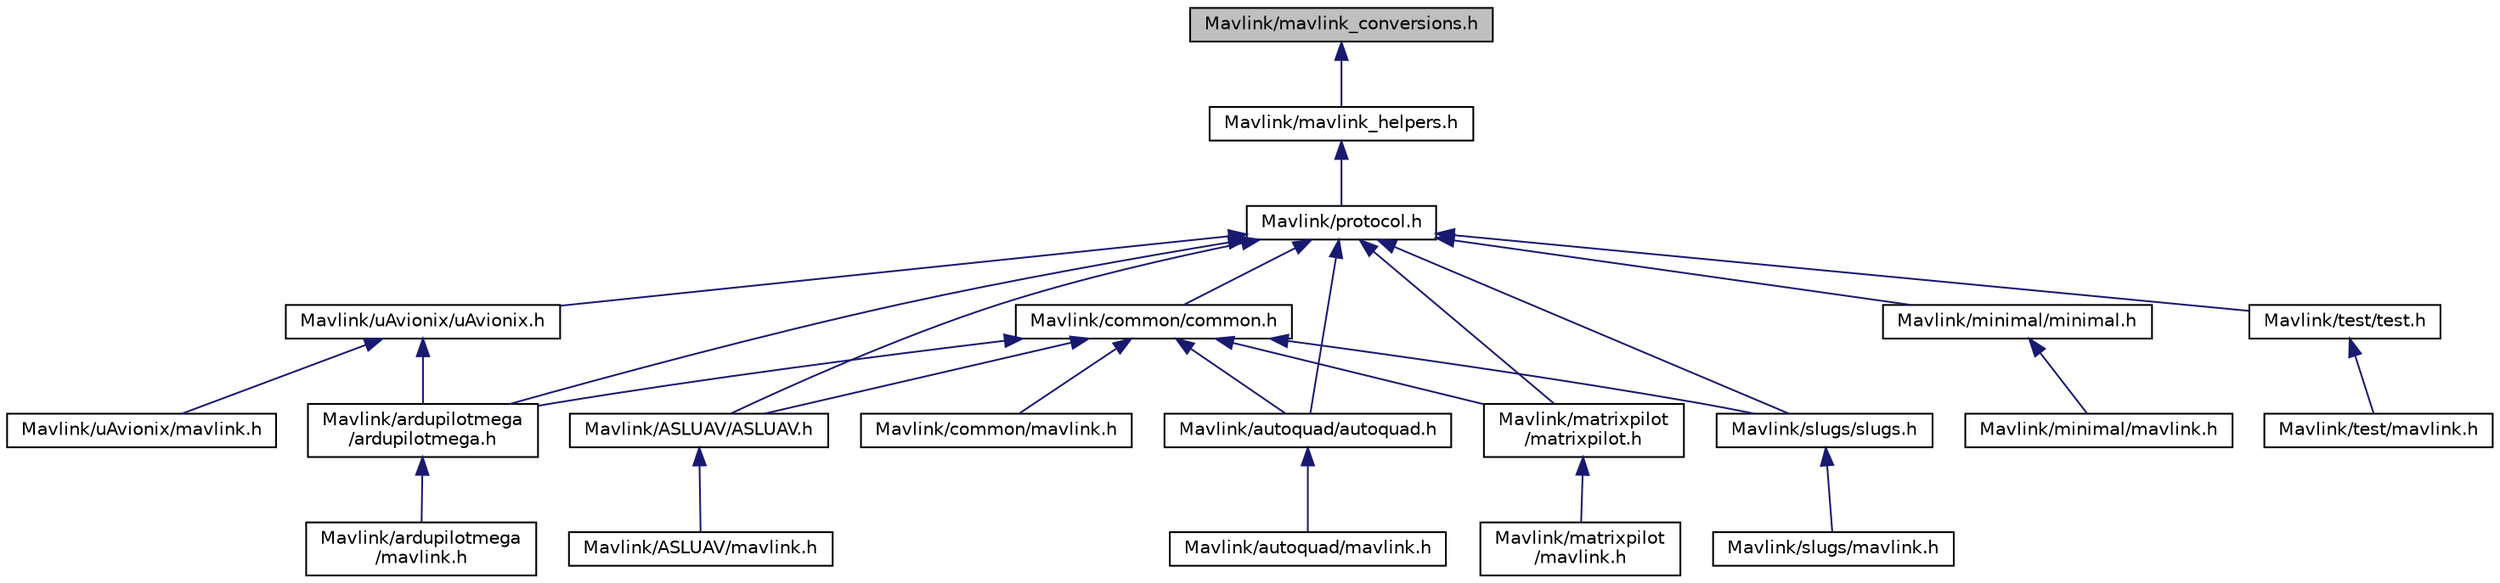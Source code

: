digraph "Mavlink/mavlink_conversions.h"
{
  edge [fontname="Helvetica",fontsize="10",labelfontname="Helvetica",labelfontsize="10"];
  node [fontname="Helvetica",fontsize="10",shape=record];
  Node2 [label="Mavlink/mavlink_conversions.h",height=0.2,width=0.4,color="black", fillcolor="grey75", style="filled", fontcolor="black"];
  Node2 -> Node3 [dir="back",color="midnightblue",fontsize="10",style="solid",fontname="Helvetica"];
  Node3 [label="Mavlink/mavlink_helpers.h",height=0.2,width=0.4,color="black", fillcolor="white", style="filled",URL="$mavlink__helpers_8h_source.html"];
  Node3 -> Node4 [dir="back",color="midnightblue",fontsize="10",style="solid",fontname="Helvetica"];
  Node4 [label="Mavlink/protocol.h",height=0.2,width=0.4,color="black", fillcolor="white", style="filled",URL="$protocol_8h_source.html"];
  Node4 -> Node5 [dir="back",color="midnightblue",fontsize="10",style="solid",fontname="Helvetica"];
  Node5 [label="Mavlink/ardupilotmega\l/ardupilotmega.h",height=0.2,width=0.4,color="black", fillcolor="white", style="filled",URL="$ardupilotmega_8h.html",tooltip="MAVLink comm protocol generated from ardupilotmega.xml. "];
  Node5 -> Node6 [dir="back",color="midnightblue",fontsize="10",style="solid",fontname="Helvetica"];
  Node6 [label="Mavlink/ardupilotmega\l/mavlink.h",height=0.2,width=0.4,color="black", fillcolor="white", style="filled",URL="$ardupilotmega_2mavlink_8h.html",tooltip="MAVLink comm protocol built from ardupilotmega.xml. "];
  Node4 -> Node7 [dir="back",color="midnightblue",fontsize="10",style="solid",fontname="Helvetica"];
  Node7 [label="Mavlink/common/common.h",height=0.2,width=0.4,color="black", fillcolor="white", style="filled",URL="$common_8h.html",tooltip="MAVLink comm protocol generated from common.xml. "];
  Node7 -> Node5 [dir="back",color="midnightblue",fontsize="10",style="solid",fontname="Helvetica"];
  Node7 -> Node8 [dir="back",color="midnightblue",fontsize="10",style="solid",fontname="Helvetica"];
  Node8 [label="Mavlink/ASLUAV/ASLUAV.h",height=0.2,width=0.4,color="black", fillcolor="white", style="filled",URL="$_a_s_l_u_a_v_8h.html",tooltip="MAVLink comm protocol generated from ASLUAV.xml. "];
  Node8 -> Node9 [dir="back",color="midnightblue",fontsize="10",style="solid",fontname="Helvetica"];
  Node9 [label="Mavlink/ASLUAV/mavlink.h",height=0.2,width=0.4,color="black", fillcolor="white", style="filled",URL="$_a_s_l_u_a_v_2mavlink_8h.html",tooltip="MAVLink comm protocol built from ASLUAV.xml. "];
  Node7 -> Node10 [dir="back",color="midnightblue",fontsize="10",style="solid",fontname="Helvetica"];
  Node10 [label="Mavlink/autoquad/autoquad.h",height=0.2,width=0.4,color="black", fillcolor="white", style="filled",URL="$autoquad_8h.html",tooltip="MAVLink comm protocol generated from autoquad.xml. "];
  Node10 -> Node11 [dir="back",color="midnightblue",fontsize="10",style="solid",fontname="Helvetica"];
  Node11 [label="Mavlink/autoquad/mavlink.h",height=0.2,width=0.4,color="black", fillcolor="white", style="filled",URL="$autoquad_2mavlink_8h.html",tooltip="MAVLink comm protocol built from autoquad.xml. "];
  Node7 -> Node12 [dir="back",color="midnightblue",fontsize="10",style="solid",fontname="Helvetica"];
  Node12 [label="Mavlink/common/mavlink.h",height=0.2,width=0.4,color="black", fillcolor="white", style="filled",URL="$common_2mavlink_8h.html",tooltip="MAVLink comm protocol built from common.xml. "];
  Node7 -> Node13 [dir="back",color="midnightblue",fontsize="10",style="solid",fontname="Helvetica"];
  Node13 [label="Mavlink/matrixpilot\l/matrixpilot.h",height=0.2,width=0.4,color="black", fillcolor="white", style="filled",URL="$matrixpilot_8h.html",tooltip="MAVLink comm protocol generated from matrixpilot.xml. "];
  Node13 -> Node14 [dir="back",color="midnightblue",fontsize="10",style="solid",fontname="Helvetica"];
  Node14 [label="Mavlink/matrixpilot\l/mavlink.h",height=0.2,width=0.4,color="black", fillcolor="white", style="filled",URL="$matrixpilot_2mavlink_8h.html",tooltip="MAVLink comm protocol built from matrixpilot.xml. "];
  Node7 -> Node15 [dir="back",color="midnightblue",fontsize="10",style="solid",fontname="Helvetica"];
  Node15 [label="Mavlink/slugs/slugs.h",height=0.2,width=0.4,color="black", fillcolor="white", style="filled",URL="$slugs_8h.html",tooltip="MAVLink comm protocol generated from slugs.xml. "];
  Node15 -> Node16 [dir="back",color="midnightblue",fontsize="10",style="solid",fontname="Helvetica"];
  Node16 [label="Mavlink/slugs/mavlink.h",height=0.2,width=0.4,color="black", fillcolor="white", style="filled",URL="$slugs_2mavlink_8h.html",tooltip="MAVLink comm protocol built from slugs.xml. "];
  Node4 -> Node17 [dir="back",color="midnightblue",fontsize="10",style="solid",fontname="Helvetica"];
  Node17 [label="Mavlink/uAvionix/uAvionix.h",height=0.2,width=0.4,color="black", fillcolor="white", style="filled",URL="$u_avionix_8h.html",tooltip="MAVLink comm protocol generated from uAvionix.xml. "];
  Node17 -> Node5 [dir="back",color="midnightblue",fontsize="10",style="solid",fontname="Helvetica"];
  Node17 -> Node18 [dir="back",color="midnightblue",fontsize="10",style="solid",fontname="Helvetica"];
  Node18 [label="Mavlink/uAvionix/mavlink.h",height=0.2,width=0.4,color="black", fillcolor="white", style="filled",URL="$u_avionix_2mavlink_8h.html",tooltip="MAVLink comm protocol built from uAvionix.xml. "];
  Node4 -> Node8 [dir="back",color="midnightblue",fontsize="10",style="solid",fontname="Helvetica"];
  Node4 -> Node10 [dir="back",color="midnightblue",fontsize="10",style="solid",fontname="Helvetica"];
  Node4 -> Node13 [dir="back",color="midnightblue",fontsize="10",style="solid",fontname="Helvetica"];
  Node4 -> Node19 [dir="back",color="midnightblue",fontsize="10",style="solid",fontname="Helvetica"];
  Node19 [label="Mavlink/minimal/minimal.h",height=0.2,width=0.4,color="black", fillcolor="white", style="filled",URL="$minimal_8h.html",tooltip="MAVLink comm protocol generated from minimal.xml. "];
  Node19 -> Node20 [dir="back",color="midnightblue",fontsize="10",style="solid",fontname="Helvetica"];
  Node20 [label="Mavlink/minimal/mavlink.h",height=0.2,width=0.4,color="black", fillcolor="white", style="filled",URL="$minimal_2mavlink_8h.html",tooltip="MAVLink comm protocol built from minimal.xml. "];
  Node4 -> Node15 [dir="back",color="midnightblue",fontsize="10",style="solid",fontname="Helvetica"];
  Node4 -> Node21 [dir="back",color="midnightblue",fontsize="10",style="solid",fontname="Helvetica"];
  Node21 [label="Mavlink/test/test.h",height=0.2,width=0.4,color="black", fillcolor="white", style="filled",URL="$test_8h.html",tooltip="MAVLink comm protocol generated from test.xml. "];
  Node21 -> Node22 [dir="back",color="midnightblue",fontsize="10",style="solid",fontname="Helvetica"];
  Node22 [label="Mavlink/test/mavlink.h",height=0.2,width=0.4,color="black", fillcolor="white", style="filled",URL="$test_2mavlink_8h.html",tooltip="MAVLink comm protocol built from test.xml. "];
}
